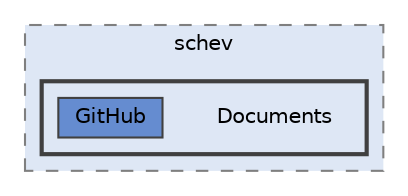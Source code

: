 digraph "C:/Users/schev/Documents"
{
 // LATEX_PDF_SIZE
  bgcolor="transparent";
  edge [fontname=Helvetica,fontsize=10,labelfontname=Helvetica,labelfontsize=10];
  node [fontname=Helvetica,fontsize=10,shape=box,height=0.2,width=0.4];
  compound=true
  subgraph clusterdir_28ec0923cd5f4909746e02b1d01882b1 {
    graph [ bgcolor="#dee7f5", pencolor="grey50", label="schev", fontname=Helvetica,fontsize=10 style="filled,dashed", URL="dir_28ec0923cd5f4909746e02b1d01882b1.html",tooltip=""]
  subgraph clusterdir_be1b1ee13a3730b28a3657d1b6891184 {
    graph [ bgcolor="#dee7f5", pencolor="grey25", label="", fontname=Helvetica,fontsize=10 style="filled,bold", URL="dir_be1b1ee13a3730b28a3657d1b6891184.html",tooltip=""]
    dir_be1b1ee13a3730b28a3657d1b6891184 [shape=plaintext, label="Documents"];
  dir_db58707b0dced63b2cb83685fcd8fe4f [label="GitHub", fillcolor="#658cd0", color="grey25", style="filled", URL="dir_db58707b0dced63b2cb83685fcd8fe4f.html",tooltip=""];
  }
  }
}
